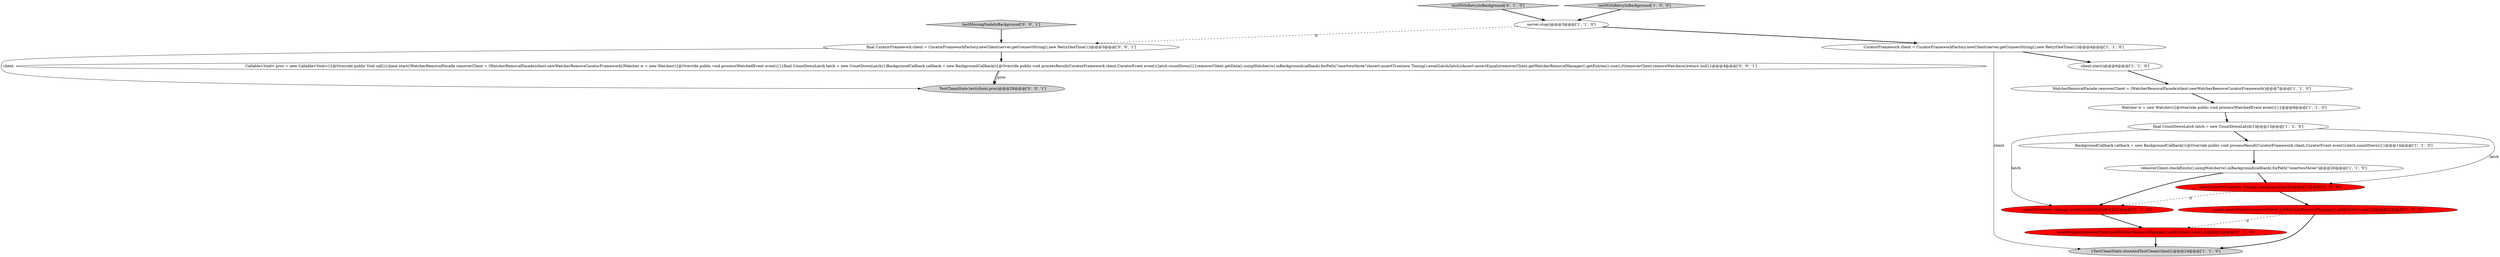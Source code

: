 digraph {
17 [style = filled, label = "final CuratorFramework client = CuratorFrameworkFactory.newClient(server.getConnectString(),new RetryOneTime(1))@@@3@@@['0', '0', '1']", fillcolor = white, shape = ellipse image = "AAA0AAABBB3BBB"];
15 [style = filled, label = "testMissingNodeInBackground['0', '0', '1']", fillcolor = lightgray, shape = diamond image = "AAA0AAABBB3BBB"];
14 [style = filled, label = "testWithRetryInBackground['0', '1', '0']", fillcolor = lightgray, shape = diamond image = "AAA0AAABBB2BBB"];
6 [style = filled, label = "{TestCleanState.closeAndTestClean(client)}@@@24@@@['1', '1', '0']", fillcolor = lightgray, shape = ellipse image = "AAA0AAABBB1BBB"];
7 [style = filled, label = "testWithRetryInBackground['1', '0', '0']", fillcolor = lightgray, shape = diamond image = "AAA0AAABBB1BBB"];
9 [style = filled, label = "BackgroundCallback callback = new BackgroundCallback(){@Override public void processResult(CuratorFramework client,CuratorEvent event){latch.countDown()}}@@@14@@@['1', '1', '0']", fillcolor = white, shape = ellipse image = "AAA0AAABBB1BBB"];
13 [style = filled, label = "assertEquals(removerClient.getWatcherRemovalManager().getEntries().size(),0)@@@22@@@['0', '1', '0']", fillcolor = red, shape = ellipse image = "AAA1AAABBB2BBB"];
5 [style = filled, label = "final CountDownLatch latch = new CountDownLatch(1)@@@13@@@['1', '1', '0']", fillcolor = white, shape = ellipse image = "AAA0AAABBB1BBB"];
3 [style = filled, label = "WatcherRemovalFacade removerClient = (WatcherRemovalFacade)client.newWatcherRemoveCuratorFramework()@@@7@@@['1', '1', '0']", fillcolor = white, shape = ellipse image = "AAA0AAABBB1BBB"];
0 [style = filled, label = "client.start()@@@6@@@['1', '1', '0']", fillcolor = white, shape = ellipse image = "AAA0AAABBB1BBB"];
10 [style = filled, label = "Assert.assertEquals(removerClient.getWatcherRemovalManager().getEntries().size(),0)@@@22@@@['1', '0', '0']", fillcolor = red, shape = ellipse image = "AAA1AAABBB1BBB"];
4 [style = filled, label = "server.stop()@@@3@@@['1', '1', '0']", fillcolor = white, shape = ellipse image = "AAA0AAABBB1BBB"];
2 [style = filled, label = "CuratorFramework client = CuratorFrameworkFactory.newClient(server.getConnectString(),new RetryOneTime(1))@@@4@@@['1', '1', '0']", fillcolor = white, shape = ellipse image = "AAA0AAABBB1BBB"];
11 [style = filled, label = "Watcher w = new Watcher(){@Override public void process(WatchedEvent event){}}@@@8@@@['1', '1', '0']", fillcolor = white, shape = ellipse image = "AAA0AAABBB1BBB"];
1 [style = filled, label = "removerClient.checkExists().usingWatcher(w).inBackground(callback).forPath(\"/one/two/three\")@@@20@@@['1', '1', '0']", fillcolor = white, shape = ellipse image = "AAA0AAABBB1BBB"];
18 [style = filled, label = "TestCleanState.test(client,proc)@@@28@@@['0', '0', '1']", fillcolor = lightgray, shape = ellipse image = "AAA0AAABBB3BBB"];
12 [style = filled, label = "assertTrue(new Timing().awaitLatch(latch))@@@21@@@['0', '1', '0']", fillcolor = red, shape = ellipse image = "AAA1AAABBB2BBB"];
8 [style = filled, label = "Assert.assertTrue(new Timing().awaitLatch(latch))@@@21@@@['1', '0', '0']", fillcolor = red, shape = ellipse image = "AAA1AAABBB1BBB"];
16 [style = filled, label = "Callable<Void> proc = new Callable<Void>(){@Override public Void call(){client.start()WatcherRemovalFacade removerClient = (WatcherRemovalFacade)client.newWatcherRemoveCuratorFramework()Watcher w = new Watcher(){@Override public void process(WatchedEvent event){}}final CountDownLatch latch = new CountDownLatch(1)BackgroundCallback callback = new BackgroundCallback(){@Override public void processResult(CuratorFramework client,CuratorEvent event){latch.countDown()}}removerClient.getData().usingWatcher(w).inBackground(callback).forPath(\"/one/two/three\")Assert.assertTrue(new Timing().awaitLatch(latch))Assert.assertEquals(removerClient.getWatcherRemovalManager().getEntries().size(),0)removerClient.removeWatchers()return null}}@@@4@@@['0', '0', '1']", fillcolor = white, shape = ellipse image = "AAA0AAABBB3BBB"];
0->3 [style = bold, label=""];
8->10 [style = bold, label=""];
16->18 [style = bold, label=""];
1->8 [style = bold, label=""];
5->9 [style = bold, label=""];
4->17 [style = dashed, label="0"];
2->6 [style = solid, label="client"];
3->11 [style = bold, label=""];
8->12 [style = dashed, label="0"];
4->2 [style = bold, label=""];
7->4 [style = bold, label=""];
10->13 [style = dashed, label="0"];
17->18 [style = solid, label="client"];
10->6 [style = bold, label=""];
12->13 [style = bold, label=""];
11->5 [style = bold, label=""];
15->17 [style = bold, label=""];
2->0 [style = bold, label=""];
5->12 [style = solid, label="latch"];
5->8 [style = solid, label="latch"];
1->12 [style = bold, label=""];
13->6 [style = bold, label=""];
9->1 [style = bold, label=""];
16->18 [style = solid, label="proc"];
17->16 [style = bold, label=""];
14->4 [style = bold, label=""];
}
